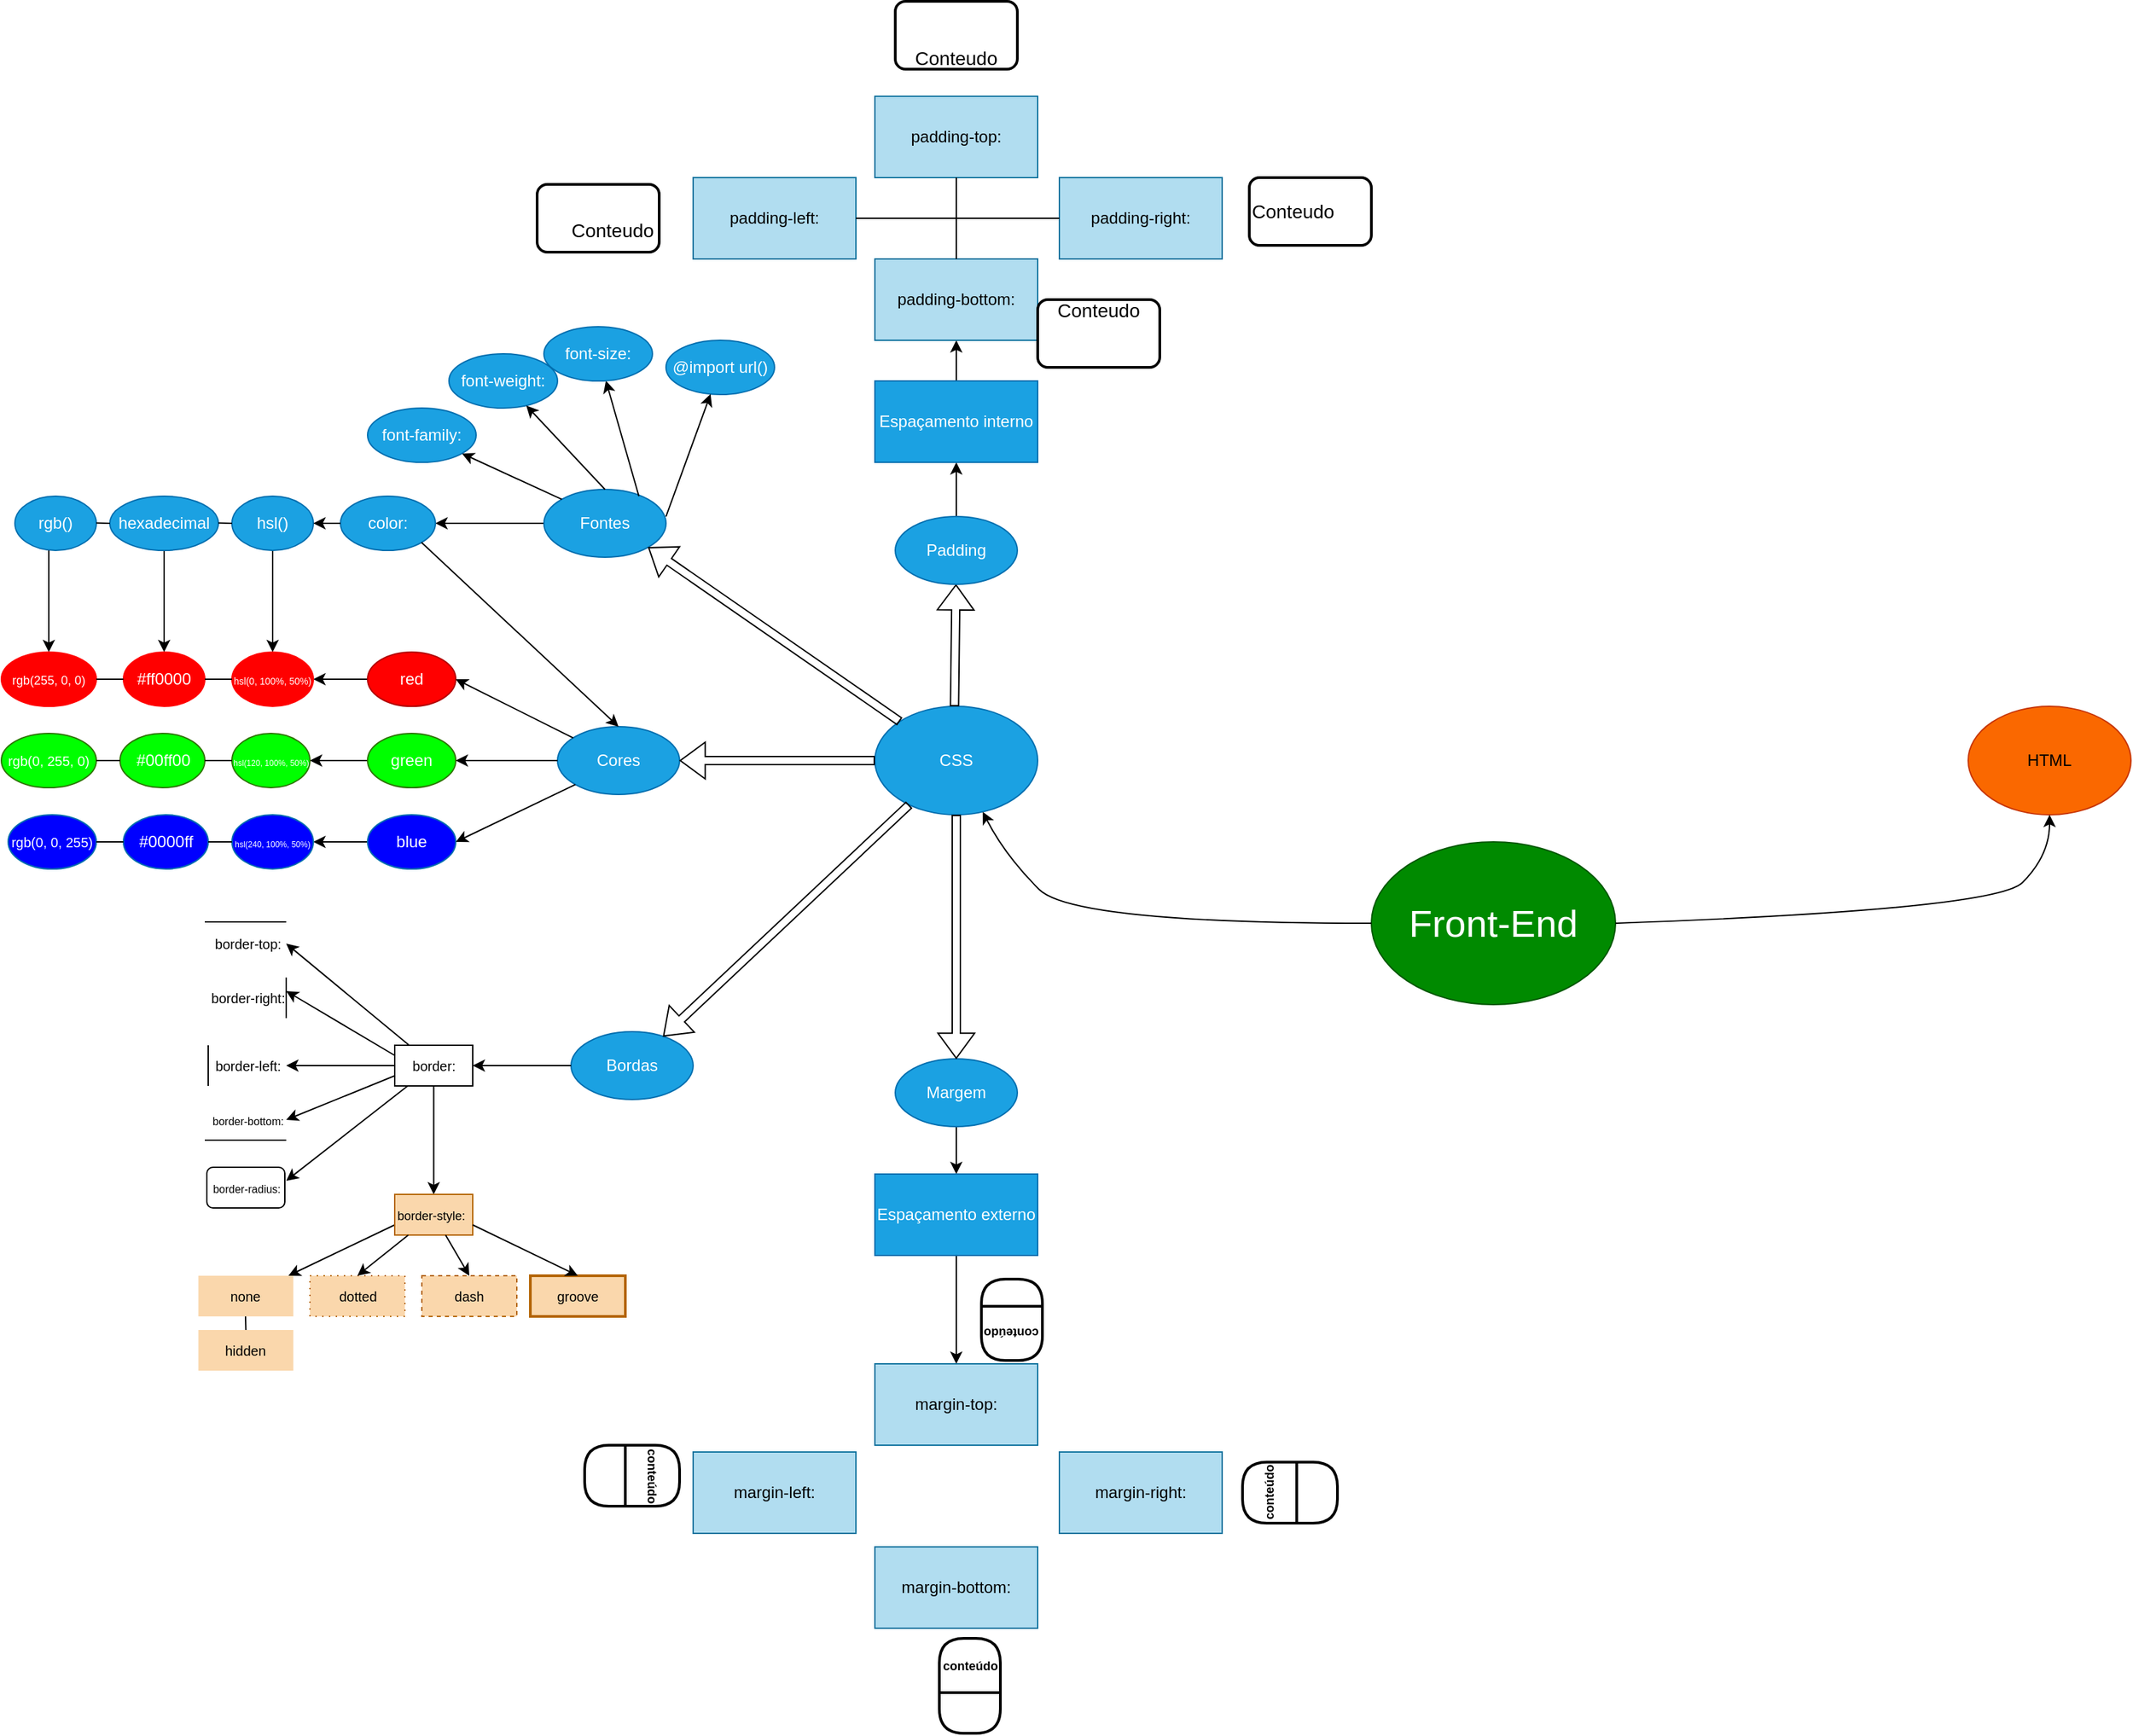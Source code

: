 <mxfile version="20.7.4" type="github">
  <diagram id="JXbd3Xh_fMig0dIp4bEp" name="Página-1">
    <mxGraphModel dx="1687" dy="2096" grid="1" gridSize="10" guides="1" tooltips="1" connect="1" arrows="1" fold="1" page="1" pageScale="1" pageWidth="1920" pageHeight="1200" math="0" shadow="0">
      <root>
        <mxCell id="0" />
        <mxCell id="1" parent="0" />
        <mxCell id="tiq8Vk0MEegw2YPeXYxS-1" value="CSS" style="ellipse;whiteSpace=wrap;html=1;fillColor=#1ba1e2;fontColor=#ffffff;strokeColor=#006EAF;" vertex="1" parent="1">
          <mxGeometry x="674" y="-350" width="120" height="80" as="geometry" />
        </mxCell>
        <mxCell id="tiq8Vk0MEegw2YPeXYxS-2" value="&lt;font style=&quot;font-size: 28px;&quot;&gt;Front-End&lt;/font&gt;" style="ellipse;whiteSpace=wrap;html=1;fillColor=#008a00;fontColor=#ffffff;strokeColor=#005700;" vertex="1" parent="1">
          <mxGeometry x="1040" y="-250" width="180" height="120" as="geometry" />
        </mxCell>
        <mxCell id="tiq8Vk0MEegw2YPeXYxS-3" value="&lt;div style=&quot;font-size: 12px;&quot;&gt;&lt;font style=&quot;font-size: 12px;&quot;&gt;HTML&lt;/font&gt;&lt;/div&gt;" style="ellipse;whiteSpace=wrap;html=1;fontSize=28;fillColor=#fa6800;fontColor=#000000;strokeColor=#C73500;" vertex="1" parent="1">
          <mxGeometry x="1480" y="-350" width="120" height="80" as="geometry" />
        </mxCell>
        <mxCell id="tiq8Vk0MEegw2YPeXYxS-5" value="" style="curved=1;endArrow=classic;html=1;rounded=0;fontSize=12;exitX=0;exitY=0.5;exitDx=0;exitDy=0;" edge="1" parent="1" source="tiq8Vk0MEegw2YPeXYxS-2" target="tiq8Vk0MEegw2YPeXYxS-1">
          <mxGeometry width="50" height="50" relative="1" as="geometry">
            <mxPoint x="770" y="-190" as="sourcePoint" />
            <mxPoint x="820" y="-240" as="targetPoint" />
            <Array as="points">
              <mxPoint x="820" y="-190" />
              <mxPoint x="770" y="-240" />
            </Array>
          </mxGeometry>
        </mxCell>
        <mxCell id="tiq8Vk0MEegw2YPeXYxS-7" value="" style="curved=1;endArrow=classic;html=1;rounded=0;fontSize=12;entryX=0.5;entryY=1;entryDx=0;entryDy=0;exitX=1;exitY=0.5;exitDx=0;exitDy=0;" edge="1" parent="1" source="tiq8Vk0MEegw2YPeXYxS-2" target="tiq8Vk0MEegw2YPeXYxS-3">
          <mxGeometry width="50" height="50" relative="1" as="geometry">
            <mxPoint x="1460" y="-210" as="sourcePoint" />
            <mxPoint x="1550" y="-250" as="targetPoint" />
            <Array as="points">
              <mxPoint x="1500" y="-200" />
              <mxPoint x="1540" y="-240" />
            </Array>
          </mxGeometry>
        </mxCell>
        <mxCell id="tiq8Vk0MEegw2YPeXYxS-10" value="Cores" style="ellipse;whiteSpace=wrap;html=1;fillColor=#1ba1e2;fontColor=#ffffff;strokeColor=#006EAF;" vertex="1" parent="1">
          <mxGeometry x="440" y="-335" width="90" height="50" as="geometry" />
        </mxCell>
        <mxCell id="tiq8Vk0MEegw2YPeXYxS-21" style="edgeStyle=orthogonalEdgeStyle;rounded=0;orthogonalLoop=1;jettySize=auto;html=1;fontSize=12;" edge="1" parent="1" source="tiq8Vk0MEegw2YPeXYxS-12" target="tiq8Vk0MEegw2YPeXYxS-20">
          <mxGeometry relative="1" as="geometry" />
        </mxCell>
        <mxCell id="tiq8Vk0MEegw2YPeXYxS-12" value="Fontes" style="ellipse;whiteSpace=wrap;html=1;fillColor=#1ba1e2;fontColor=#ffffff;strokeColor=#006EAF;" vertex="1" parent="1">
          <mxGeometry x="430" y="-510" width="90" height="50" as="geometry" />
        </mxCell>
        <mxCell id="tiq8Vk0MEegw2YPeXYxS-14" value="Bordas" style="ellipse;whiteSpace=wrap;html=1;fillColor=#1ba1e2;fontColor=#ffffff;strokeColor=#006EAF;" vertex="1" parent="1">
          <mxGeometry x="450" y="-110" width="90" height="50" as="geometry" />
        </mxCell>
        <mxCell id="tiq8Vk0MEegw2YPeXYxS-16" value="font-weight:" style="ellipse;whiteSpace=wrap;html=1;fillColor=#1ba1e2;fontColor=#ffffff;strokeColor=#006EAF;" vertex="1" parent="1">
          <mxGeometry x="360" y="-610" width="80" height="40" as="geometry" />
        </mxCell>
        <mxCell id="tiq8Vk0MEegw2YPeXYxS-20" value="color:" style="ellipse;whiteSpace=wrap;html=1;fillColor=#1ba1e2;fontColor=#ffffff;strokeColor=#006EAF;fontSize=12;" vertex="1" parent="1">
          <mxGeometry x="280" y="-505" width="70" height="40" as="geometry" />
        </mxCell>
        <mxCell id="tiq8Vk0MEegw2YPeXYxS-29" value="" style="endArrow=classic;html=1;rounded=0;fontSize=12;exitX=0;exitY=0;exitDx=0;exitDy=0;" edge="1" parent="1" source="tiq8Vk0MEegw2YPeXYxS-12" target="tiq8Vk0MEegw2YPeXYxS-31">
          <mxGeometry width="50" height="50" relative="1" as="geometry">
            <mxPoint x="390" y="-510" as="sourcePoint" />
            <mxPoint x="360" y="-580" as="targetPoint" />
          </mxGeometry>
        </mxCell>
        <mxCell id="tiq8Vk0MEegw2YPeXYxS-31" value="font-family:" style="ellipse;whiteSpace=wrap;html=1;fillColor=#1ba1e2;fontColor=#ffffff;strokeColor=#006EAF;" vertex="1" parent="1">
          <mxGeometry x="300" y="-570" width="80" height="40" as="geometry" />
        </mxCell>
        <mxCell id="tiq8Vk0MEegw2YPeXYxS-32" value="" style="endArrow=classic;html=1;rounded=0;fontSize=12;entryX=0.5;entryY=0;entryDx=0;entryDy=0;exitX=1;exitY=1;exitDx=0;exitDy=0;" edge="1" parent="1" source="tiq8Vk0MEegw2YPeXYxS-20" target="tiq8Vk0MEegw2YPeXYxS-10">
          <mxGeometry width="50" height="50" relative="1" as="geometry">
            <mxPoint x="360" y="-370" as="sourcePoint" />
            <mxPoint x="410" y="-420" as="targetPoint" />
          </mxGeometry>
        </mxCell>
        <mxCell id="tiq8Vk0MEegw2YPeXYxS-33" value="" style="endArrow=classic;html=1;rounded=0;fontSize=12;" edge="1" parent="1" target="tiq8Vk0MEegw2YPeXYxS-34">
          <mxGeometry width="50" height="50" relative="1" as="geometry">
            <mxPoint x="500" y="-505" as="sourcePoint" />
            <mxPoint x="570" y="-590" as="targetPoint" />
          </mxGeometry>
        </mxCell>
        <mxCell id="tiq8Vk0MEegw2YPeXYxS-34" value="font-size:" style="ellipse;whiteSpace=wrap;html=1;fillColor=#1ba1e2;fontColor=#ffffff;strokeColor=#006EAF;" vertex="1" parent="1">
          <mxGeometry x="430" y="-630" width="80" height="40" as="geometry" />
        </mxCell>
        <mxCell id="tiq8Vk0MEegw2YPeXYxS-35" value="" style="shape=flexArrow;endArrow=classic;html=1;rounded=0;fontSize=12;width=6;endSize=5.79;entryX=1;entryY=1;entryDx=0;entryDy=0;" edge="1" parent="1" source="tiq8Vk0MEegw2YPeXYxS-1" target="tiq8Vk0MEegw2YPeXYxS-12">
          <mxGeometry width="50" height="50" relative="1" as="geometry">
            <mxPoint x="700" y="-350" as="sourcePoint" />
            <mxPoint x="570" y="-420" as="targetPoint" />
          </mxGeometry>
        </mxCell>
        <mxCell id="tiq8Vk0MEegw2YPeXYxS-36" value="" style="shape=flexArrow;endArrow=classic;html=1;rounded=0;fontSize=12;width=6;endSize=5.79;entryX=1;entryY=0.5;entryDx=0;entryDy=0;" edge="1" parent="1" source="tiq8Vk0MEegw2YPeXYxS-1" target="tiq8Vk0MEegw2YPeXYxS-10">
          <mxGeometry width="50" height="50" relative="1" as="geometry">
            <mxPoint x="705.54" y="-181.479" as="sourcePoint" />
            <mxPoint x="520.0" y="-310.002" as="targetPoint" />
          </mxGeometry>
        </mxCell>
        <mxCell id="tiq8Vk0MEegw2YPeXYxS-38" value="" style="shape=flexArrow;endArrow=classic;html=1;rounded=0;fontSize=12;width=6;endSize=5.79;" edge="1" parent="1" source="tiq8Vk0MEegw2YPeXYxS-1" target="tiq8Vk0MEegw2YPeXYxS-14">
          <mxGeometry width="50" height="50" relative="1" as="geometry">
            <mxPoint x="684" y="-140" as="sourcePoint" />
            <mxPoint x="540" y="-140" as="targetPoint" />
          </mxGeometry>
        </mxCell>
        <mxCell id="tiq8Vk0MEegw2YPeXYxS-39" value="@import url()" style="ellipse;whiteSpace=wrap;html=1;fillColor=#1ba1e2;fontColor=#ffffff;strokeColor=#006EAF;" vertex="1" parent="1">
          <mxGeometry x="520" y="-620" width="80" height="40" as="geometry" />
        </mxCell>
        <mxCell id="tiq8Vk0MEegw2YPeXYxS-40" value="" style="endArrow=classic;html=1;rounded=0;fontSize=12;" edge="1" parent="1" target="tiq8Vk0MEegw2YPeXYxS-39">
          <mxGeometry width="50" height="50" relative="1" as="geometry">
            <mxPoint x="520" y="-490" as="sourcePoint" />
            <mxPoint x="570" y="-540" as="targetPoint" />
          </mxGeometry>
        </mxCell>
        <mxCell id="tiq8Vk0MEegw2YPeXYxS-81" value="" style="edgeStyle=none;rounded=0;orthogonalLoop=1;jettySize=auto;html=1;fontSize=10;entryX=1;entryY=0.5;entryDx=0;entryDy=0;" edge="1" parent="1" source="tiq8Vk0MEegw2YPeXYxS-41" target="tiq8Vk0MEegw2YPeXYxS-78">
          <mxGeometry relative="1" as="geometry" />
        </mxCell>
        <mxCell id="tiq8Vk0MEegw2YPeXYxS-41" value="blue" style="ellipse;whiteSpace=wrap;html=1;fillColor=#0000ff;fontColor=#ffffff;strokeColor=#006EAF;" vertex="1" parent="1">
          <mxGeometry x="300" y="-270" width="65" height="40" as="geometry" />
        </mxCell>
        <mxCell id="tiq8Vk0MEegw2YPeXYxS-62" value="" style="edgeStyle=none;rounded=0;orthogonalLoop=1;jettySize=auto;html=1;fontSize=9;entryX=1;entryY=0.5;entryDx=0;entryDy=0;" edge="1" parent="1" source="tiq8Vk0MEegw2YPeXYxS-43" target="tiq8Vk0MEegw2YPeXYxS-56">
          <mxGeometry relative="1" as="geometry" />
        </mxCell>
        <mxCell id="tiq8Vk0MEegw2YPeXYxS-43" value="red" style="ellipse;whiteSpace=wrap;html=1;fillColor=#FF0000;fontColor=#ffffff;strokeColor=#B20000;" vertex="1" parent="1">
          <mxGeometry x="300" y="-390" width="65" height="40" as="geometry" />
        </mxCell>
        <mxCell id="tiq8Vk0MEegw2YPeXYxS-74" value="" style="edgeStyle=none;rounded=0;orthogonalLoop=1;jettySize=auto;html=1;fontSize=10;entryX=1;entryY=0.5;entryDx=0;entryDy=0;" edge="1" parent="1" source="tiq8Vk0MEegw2YPeXYxS-44" target="tiq8Vk0MEegw2YPeXYxS-71">
          <mxGeometry relative="1" as="geometry" />
        </mxCell>
        <mxCell id="tiq8Vk0MEegw2YPeXYxS-44" value="green" style="ellipse;whiteSpace=wrap;html=1;fillColor=#00ff00;fontColor=#ffffff;strokeColor=#2D7600;" vertex="1" parent="1">
          <mxGeometry x="300" y="-330" width="65" height="40" as="geometry" />
        </mxCell>
        <mxCell id="tiq8Vk0MEegw2YPeXYxS-45" value="" style="endArrow=classic;html=1;rounded=0;fontSize=12;entryX=1;entryY=0.5;entryDx=0;entryDy=0;" edge="1" parent="1" source="tiq8Vk0MEegw2YPeXYxS-10" target="tiq8Vk0MEegw2YPeXYxS-44">
          <mxGeometry width="50" height="50" relative="1" as="geometry">
            <mxPoint x="385" y="-295" as="sourcePoint" />
            <mxPoint x="435" y="-345" as="targetPoint" />
          </mxGeometry>
        </mxCell>
        <mxCell id="tiq8Vk0MEegw2YPeXYxS-46" value="" style="endArrow=classic;html=1;rounded=0;fontSize=12;entryX=1;entryY=0.5;entryDx=0;entryDy=0;" edge="1" parent="1" source="tiq8Vk0MEegw2YPeXYxS-10" target="tiq8Vk0MEegw2YPeXYxS-43">
          <mxGeometry width="50" height="50" relative="1" as="geometry">
            <mxPoint x="350" y="-260" as="sourcePoint" />
            <mxPoint x="400" y="-310" as="targetPoint" />
          </mxGeometry>
        </mxCell>
        <mxCell id="tiq8Vk0MEegw2YPeXYxS-47" value="" style="endArrow=classic;html=1;rounded=0;fontSize=12;entryX=1;entryY=0.5;entryDx=0;entryDy=0;exitX=0;exitY=1;exitDx=0;exitDy=0;" edge="1" parent="1" source="tiq8Vk0MEegw2YPeXYxS-10" target="tiq8Vk0MEegw2YPeXYxS-41">
          <mxGeometry width="50" height="50" relative="1" as="geometry">
            <mxPoint x="350" y="-230" as="sourcePoint" />
            <mxPoint x="400" y="-280" as="targetPoint" />
          </mxGeometry>
        </mxCell>
        <mxCell id="tiq8Vk0MEegw2YPeXYxS-61" value="" style="edgeStyle=none;rounded=0;orthogonalLoop=1;jettySize=auto;html=1;fontSize=7;exitX=0.417;exitY=0.625;exitDx=0;exitDy=0;exitPerimeter=0;" edge="1" parent="1" source="tiq8Vk0MEegw2YPeXYxS-49" target="tiq8Vk0MEegw2YPeXYxS-60">
          <mxGeometry relative="1" as="geometry">
            <mxPoint x="65" y="-440" as="sourcePoint" />
          </mxGeometry>
        </mxCell>
        <mxCell id="tiq8Vk0MEegw2YPeXYxS-49" value="rgb()" style="ellipse;whiteSpace=wrap;html=1;fillColor=#1ba1e2;fontColor=#ffffff;strokeColor=#006EAF;fontSize=12;" vertex="1" parent="1">
          <mxGeometry x="40" y="-505" width="60" height="40" as="geometry" />
        </mxCell>
        <mxCell id="tiq8Vk0MEegw2YPeXYxS-59" value="" style="edgeStyle=none;rounded=0;orthogonalLoop=1;jettySize=auto;html=1;fontSize=7;" edge="1" parent="1" source="tiq8Vk0MEegw2YPeXYxS-50" target="tiq8Vk0MEegw2YPeXYxS-58">
          <mxGeometry relative="1" as="geometry" />
        </mxCell>
        <mxCell id="tiq8Vk0MEegw2YPeXYxS-50" value="hexadecimal" style="ellipse;whiteSpace=wrap;html=1;fillColor=#1ba1e2;fontColor=#ffffff;strokeColor=#006EAF;fontSize=12;" vertex="1" parent="1">
          <mxGeometry x="110" y="-505" width="80" height="40" as="geometry" />
        </mxCell>
        <mxCell id="tiq8Vk0MEegw2YPeXYxS-57" value="" style="edgeStyle=none;rounded=0;orthogonalLoop=1;jettySize=auto;html=1;fontSize=12;" edge="1" parent="1" source="tiq8Vk0MEegw2YPeXYxS-51" target="tiq8Vk0MEegw2YPeXYxS-56">
          <mxGeometry relative="1" as="geometry" />
        </mxCell>
        <mxCell id="tiq8Vk0MEegw2YPeXYxS-51" value="hsl()" style="ellipse;whiteSpace=wrap;html=1;fillColor=#1ba1e2;fontColor=#ffffff;strokeColor=#006EAF;fontSize=12;" vertex="1" parent="1">
          <mxGeometry x="200" y="-505" width="60" height="40" as="geometry" />
        </mxCell>
        <mxCell id="tiq8Vk0MEegw2YPeXYxS-52" value="" style="endArrow=none;html=1;rounded=0;fontSize=12;" edge="1" parent="1">
          <mxGeometry width="50" height="50" relative="1" as="geometry">
            <mxPoint x="100" y="-485.24" as="sourcePoint" />
            <mxPoint x="110" y="-485" as="targetPoint" />
          </mxGeometry>
        </mxCell>
        <mxCell id="tiq8Vk0MEegw2YPeXYxS-53" value="" style="endArrow=none;html=1;rounded=0;fontSize=12;" edge="1" parent="1" target="tiq8Vk0MEegw2YPeXYxS-51">
          <mxGeometry width="50" height="50" relative="1" as="geometry">
            <mxPoint x="190" y="-485.24" as="sourcePoint" />
            <mxPoint x="200" y="-460" as="targetPoint" />
          </mxGeometry>
        </mxCell>
        <mxCell id="tiq8Vk0MEegw2YPeXYxS-54" value="" style="endArrow=classic;html=1;rounded=0;fontSize=12;entryX=1;entryY=0.5;entryDx=0;entryDy=0;" edge="1" parent="1" target="tiq8Vk0MEegw2YPeXYxS-51">
          <mxGeometry width="50" height="50" relative="1" as="geometry">
            <mxPoint x="280" y="-485" as="sourcePoint" />
            <mxPoint x="260" y="-485.24" as="targetPoint" />
          </mxGeometry>
        </mxCell>
        <mxCell id="tiq8Vk0MEegw2YPeXYxS-56" value="&lt;div align=&quot;left&quot;&gt;&lt;font style=&quot;font-size: 7px;&quot;&gt;hsl(0, 100%, 50%)&lt;/font&gt;&lt;br&gt;&lt;/div&gt;" style="ellipse;whiteSpace=wrap;html=1;fillColor=#ff0000;fontColor=#ffffff;strokeColor=#FF0000;fontSize=12;" vertex="1" parent="1">
          <mxGeometry x="200" y="-390" width="60" height="40" as="geometry" />
        </mxCell>
        <mxCell id="tiq8Vk0MEegw2YPeXYxS-58" value="&lt;div&gt;#ff0000&lt;/div&gt;" style="ellipse;whiteSpace=wrap;html=1;fillColor=#FF0000;fontColor=#ffffff;strokeColor=#FF0000;fontSize=12;" vertex="1" parent="1">
          <mxGeometry x="120" y="-390" width="60" height="40" as="geometry" />
        </mxCell>
        <mxCell id="tiq8Vk0MEegw2YPeXYxS-60" value="&lt;font style=&quot;font-size: 9px;&quot;&gt;rgb(255, 0, 0)&lt;/font&gt;" style="ellipse;whiteSpace=wrap;html=1;fillColor=#FF0000;fontColor=#ffffff;strokeColor=#FF0000;fontSize=12;" vertex="1" parent="1">
          <mxGeometry x="30" y="-390" width="70" height="40" as="geometry" />
        </mxCell>
        <mxCell id="tiq8Vk0MEegw2YPeXYxS-67" value="" style="endArrow=none;html=1;rounded=0;fontSize=9;entryX=0;entryY=0.5;entryDx=0;entryDy=0;exitX=1;exitY=0.5;exitDx=0;exitDy=0;" edge="1" parent="1" source="tiq8Vk0MEegw2YPeXYxS-58" target="tiq8Vk0MEegw2YPeXYxS-56">
          <mxGeometry width="50" height="50" relative="1" as="geometry">
            <mxPoint x="160" y="-290" as="sourcePoint" />
            <mxPoint x="210" y="-340" as="targetPoint" />
          </mxGeometry>
        </mxCell>
        <mxCell id="tiq8Vk0MEegw2YPeXYxS-68" value="" style="endArrow=none;html=1;rounded=0;fontSize=9;exitX=1;exitY=0.5;exitDx=0;exitDy=0;entryX=0;entryY=0.5;entryDx=0;entryDy=0;" edge="1" parent="1" source="tiq8Vk0MEegw2YPeXYxS-60" target="tiq8Vk0MEegw2YPeXYxS-58">
          <mxGeometry width="50" height="50" relative="1" as="geometry">
            <mxPoint x="80" y="-285" as="sourcePoint" />
            <mxPoint x="130" y="-335" as="targetPoint" />
          </mxGeometry>
        </mxCell>
        <mxCell id="tiq8Vk0MEegw2YPeXYxS-71" value="&lt;font style=&quot;font-size: 6px;&quot;&gt;hsl(120, 100%, 50%)&lt;/font&gt;" style="ellipse;whiteSpace=wrap;html=1;fillColor=#00ff00;fontColor=#ffffff;strokeColor=#2D7600;" vertex="1" parent="1">
          <mxGeometry x="200" y="-330" width="57.5" height="40" as="geometry" />
        </mxCell>
        <mxCell id="tiq8Vk0MEegw2YPeXYxS-72" value="#00ff00" style="ellipse;whiteSpace=wrap;html=1;fillColor=#00ff00;fontColor=#ffffff;strokeColor=#2D7600;" vertex="1" parent="1">
          <mxGeometry x="117.5" y="-330" width="62.5" height="40" as="geometry" />
        </mxCell>
        <mxCell id="tiq8Vk0MEegw2YPeXYxS-73" value="&lt;font style=&quot;font-size: 10px;&quot;&gt;rgb(0, 255, 0)&lt;/font&gt;" style="ellipse;whiteSpace=wrap;html=1;fillColor=#00ff00;fontColor=#ffffff;strokeColor=#2D7600;" vertex="1" parent="1">
          <mxGeometry x="30" y="-330" width="70" height="40" as="geometry" />
        </mxCell>
        <mxCell id="tiq8Vk0MEegw2YPeXYxS-75" value="" style="endArrow=none;html=1;rounded=0;fontSize=9;exitX=1;exitY=0.5;exitDx=0;exitDy=0;entryX=0;entryY=0.5;entryDx=0;entryDy=0;" edge="1" parent="1" source="tiq8Vk0MEegw2YPeXYxS-73" target="tiq8Vk0MEegw2YPeXYxS-72">
          <mxGeometry width="50" height="50" relative="1" as="geometry">
            <mxPoint x="100.0" y="-310.24" as="sourcePoint" />
            <mxPoint x="120" y="-310" as="targetPoint" />
          </mxGeometry>
        </mxCell>
        <mxCell id="tiq8Vk0MEegw2YPeXYxS-76" value="" style="endArrow=none;html=1;rounded=0;fontSize=9;exitX=1;exitY=0.5;exitDx=0;exitDy=0;" edge="1" parent="1" source="tiq8Vk0MEegw2YPeXYxS-72" target="tiq8Vk0MEegw2YPeXYxS-71">
          <mxGeometry width="50" height="50" relative="1" as="geometry">
            <mxPoint x="177.5" y="-275" as="sourcePoint" />
            <mxPoint x="190" y="-275" as="targetPoint" />
          </mxGeometry>
        </mxCell>
        <mxCell id="tiq8Vk0MEegw2YPeXYxS-77" style="edgeStyle=none;rounded=0;orthogonalLoop=1;jettySize=auto;html=1;exitX=0;exitY=0.5;exitDx=0;exitDy=0;fontSize=10;" edge="1" parent="1" source="tiq8Vk0MEegw2YPeXYxS-71" target="tiq8Vk0MEegw2YPeXYxS-71">
          <mxGeometry relative="1" as="geometry" />
        </mxCell>
        <mxCell id="tiq8Vk0MEegw2YPeXYxS-78" value="&lt;font style=&quot;font-size: 6px;&quot;&gt;hsl(240, 100%, 50%)&lt;/font&gt;" style="ellipse;whiteSpace=wrap;html=1;fillColor=#0000ff;fontColor=#ffffff;strokeColor=#006EAF;" vertex="1" parent="1">
          <mxGeometry x="200" y="-270" width="60" height="40" as="geometry" />
        </mxCell>
        <mxCell id="tiq8Vk0MEegw2YPeXYxS-79" value="#0000ff" style="ellipse;whiteSpace=wrap;html=1;fillColor=#0000ff;fontColor=#ffffff;strokeColor=#006EAF;" vertex="1" parent="1">
          <mxGeometry x="120" y="-270" width="62.5" height="40" as="geometry" />
        </mxCell>
        <mxCell id="tiq8Vk0MEegw2YPeXYxS-80" value="&lt;font style=&quot;font-size: 10px;&quot;&gt;rgb(0, 0, 255)&lt;/font&gt;" style="ellipse;whiteSpace=wrap;html=1;fillColor=#0000ff;fontColor=#ffffff;strokeColor=#006EAF;" vertex="1" parent="1">
          <mxGeometry x="35" y="-270" width="65" height="40" as="geometry" />
        </mxCell>
        <mxCell id="tiq8Vk0MEegw2YPeXYxS-82" value="" style="endArrow=none;html=1;rounded=0;fontSize=9;exitX=1;exitY=0.5;exitDx=0;exitDy=0;entryX=0;entryY=0.5;entryDx=0;entryDy=0;" edge="1" parent="1" source="tiq8Vk0MEegw2YPeXYxS-79" target="tiq8Vk0MEegw2YPeXYxS-78">
          <mxGeometry width="50" height="50" relative="1" as="geometry">
            <mxPoint x="182.5" y="-250.2" as="sourcePoint" />
            <mxPoint x="190" y="-250" as="targetPoint" />
          </mxGeometry>
        </mxCell>
        <mxCell id="tiq8Vk0MEegw2YPeXYxS-83" value="" style="endArrow=none;html=1;rounded=0;fontSize=9;exitX=1;exitY=0.5;exitDx=0;exitDy=0;entryX=0;entryY=0.5;entryDx=0;entryDy=0;" edge="1" parent="1" source="tiq8Vk0MEegw2YPeXYxS-80" target="tiq8Vk0MEegw2YPeXYxS-79">
          <mxGeometry width="50" height="50" relative="1" as="geometry">
            <mxPoint x="110" y="-300" as="sourcePoint" />
            <mxPoint x="110" y="-270" as="targetPoint" />
          </mxGeometry>
        </mxCell>
        <mxCell id="tiq8Vk0MEegw2YPeXYxS-87" value="" style="edgeStyle=none;rounded=0;orthogonalLoop=1;jettySize=auto;html=1;fontSize=10;entryX=1;entryY=0.5;entryDx=0;entryDy=0;" edge="1" parent="1" source="tiq8Vk0MEegw2YPeXYxS-84" target="tiq8Vk0MEegw2YPeXYxS-86">
          <mxGeometry relative="1" as="geometry" />
        </mxCell>
        <mxCell id="tiq8Vk0MEegw2YPeXYxS-106" value="" style="edgeStyle=none;rounded=0;orthogonalLoop=1;jettySize=auto;html=1;fontSize=8;" edge="1" parent="1" source="tiq8Vk0MEegw2YPeXYxS-84" target="tiq8Vk0MEegw2YPeXYxS-105">
          <mxGeometry relative="1" as="geometry" />
        </mxCell>
        <mxCell id="tiq8Vk0MEegw2YPeXYxS-84" value="border:" style="rounded=0;whiteSpace=wrap;html=1;fontSize=10;" vertex="1" parent="1">
          <mxGeometry x="320" y="-100" width="57.5" height="30" as="geometry" />
        </mxCell>
        <mxCell id="tiq8Vk0MEegw2YPeXYxS-85" value="" style="endArrow=classic;html=1;rounded=0;fontSize=10;entryX=1;entryY=0.5;entryDx=0;entryDy=0;exitX=0;exitY=0.5;exitDx=0;exitDy=0;" edge="1" parent="1" source="tiq8Vk0MEegw2YPeXYxS-14" target="tiq8Vk0MEegw2YPeXYxS-84">
          <mxGeometry width="50" height="50" relative="1" as="geometry">
            <mxPoint x="490" y="-160" as="sourcePoint" />
            <mxPoint x="370" y="-180" as="targetPoint" />
          </mxGeometry>
        </mxCell>
        <mxCell id="tiq8Vk0MEegw2YPeXYxS-86" value="&lt;div&gt;border-top:&lt;/div&gt;" style="rounded=0;whiteSpace=wrap;html=1;fontSize=10;fillColor=#FFFFFF;strokeColor=none;" vertex="1" parent="1">
          <mxGeometry x="182.5" y="-190" width="57.5" height="30" as="geometry" />
        </mxCell>
        <mxCell id="tiq8Vk0MEegw2YPeXYxS-90" value="&lt;div&gt;border-right:&lt;/div&gt;" style="rounded=0;whiteSpace=wrap;html=1;fontSize=10;strokeColor=none;" vertex="1" parent="1">
          <mxGeometry x="182.5" y="-150" width="57.5" height="30" as="geometry" />
        </mxCell>
        <mxCell id="tiq8Vk0MEegw2YPeXYxS-91" value="&lt;div&gt;border-left:&lt;/div&gt;" style="rounded=0;whiteSpace=wrap;html=1;fontSize=10;strokeColor=none;" vertex="1" parent="1">
          <mxGeometry x="182.5" y="-100" width="57.5" height="30" as="geometry" />
        </mxCell>
        <mxCell id="tiq8Vk0MEegw2YPeXYxS-92" value="&lt;div&gt;&lt;font style=&quot;font-size: 8px;&quot;&gt;border-bottom:&lt;/font&gt;&lt;/div&gt;" style="rounded=0;whiteSpace=wrap;html=1;fontSize=10;strokeColor=none;" vertex="1" parent="1">
          <mxGeometry x="182.5" y="-60" width="57.5" height="30" as="geometry" />
        </mxCell>
        <mxCell id="tiq8Vk0MEegw2YPeXYxS-93" value="" style="endArrow=none;html=1;rounded=0;fontSize=8;" edge="1" parent="1">
          <mxGeometry width="50" height="50" relative="1" as="geometry">
            <mxPoint x="180" y="-191" as="sourcePoint" />
            <mxPoint x="240" y="-191" as="targetPoint" />
          </mxGeometry>
        </mxCell>
        <mxCell id="tiq8Vk0MEegw2YPeXYxS-94" value="" style="endArrow=none;html=1;rounded=0;fontSize=8;" edge="1" parent="1">
          <mxGeometry x="0.333" y="10" width="50" height="50" relative="1" as="geometry">
            <mxPoint x="240" y="-120" as="sourcePoint" />
            <mxPoint x="240" y="-150" as="targetPoint" />
            <mxPoint as="offset" />
          </mxGeometry>
        </mxCell>
        <mxCell id="tiq8Vk0MEegw2YPeXYxS-95" value="" style="endArrow=none;html=1;rounded=0;fontSize=8;" edge="1" parent="1">
          <mxGeometry x="-1" width="50" height="50" relative="1" as="geometry">
            <mxPoint x="182.5" y="-70" as="sourcePoint" />
            <mxPoint x="182.5" y="-100" as="targetPoint" />
            <mxPoint as="offset" />
          </mxGeometry>
        </mxCell>
        <mxCell id="tiq8Vk0MEegw2YPeXYxS-97" value="" style="endArrow=none;html=1;rounded=0;fontSize=8;" edge="1" parent="1">
          <mxGeometry width="50" height="50" relative="1" as="geometry">
            <mxPoint x="180" y="-30" as="sourcePoint" />
            <mxPoint x="240" y="-30" as="targetPoint" />
          </mxGeometry>
        </mxCell>
        <mxCell id="tiq8Vk0MEegw2YPeXYxS-98" value="" style="endArrow=classic;html=1;rounded=0;fontSize=8;exitX=0;exitY=0.25;exitDx=0;exitDy=0;" edge="1" parent="1" source="tiq8Vk0MEegw2YPeXYxS-84">
          <mxGeometry width="50" height="50" relative="1" as="geometry">
            <mxPoint x="290" y="-110" as="sourcePoint" />
            <mxPoint x="240" y="-140" as="targetPoint" />
          </mxGeometry>
        </mxCell>
        <mxCell id="tiq8Vk0MEegw2YPeXYxS-100" value="" style="endArrow=classic;html=1;rounded=0;fontSize=8;entryX=1;entryY=0.5;entryDx=0;entryDy=0;" edge="1" parent="1" source="tiq8Vk0MEegw2YPeXYxS-84" target="tiq8Vk0MEegw2YPeXYxS-91">
          <mxGeometry width="50" height="50" relative="1" as="geometry">
            <mxPoint x="257.5" y="-30" as="sourcePoint" />
            <mxPoint x="307.5" y="-80" as="targetPoint" />
          </mxGeometry>
        </mxCell>
        <mxCell id="tiq8Vk0MEegw2YPeXYxS-101" value="" style="endArrow=classic;html=1;rounded=0;fontSize=8;exitX=0;exitY=0.75;exitDx=0;exitDy=0;entryX=1;entryY=0.5;entryDx=0;entryDy=0;" edge="1" parent="1" source="tiq8Vk0MEegw2YPeXYxS-84" target="tiq8Vk0MEegw2YPeXYxS-92">
          <mxGeometry width="50" height="50" relative="1" as="geometry">
            <mxPoint x="270" y="-10" as="sourcePoint" />
            <mxPoint x="320" y="-60" as="targetPoint" />
          </mxGeometry>
        </mxCell>
        <mxCell id="tiq8Vk0MEegw2YPeXYxS-102" value="&lt;font style=&quot;font-size: 8px;&quot;&gt;border-radius:&lt;/font&gt;" style="rounded=1;whiteSpace=wrap;html=1;fontSize=10;" vertex="1" parent="1">
          <mxGeometry x="181.5" y="-10" width="57.5" height="30" as="geometry" />
        </mxCell>
        <mxCell id="tiq8Vk0MEegw2YPeXYxS-104" value="" style="endArrow=classic;html=1;rounded=0;fontSize=8;" edge="1" parent="1" source="tiq8Vk0MEegw2YPeXYxS-84">
          <mxGeometry width="50" height="50" relative="1" as="geometry">
            <mxPoint x="270" y="40" as="sourcePoint" />
            <mxPoint x="240" as="targetPoint" />
          </mxGeometry>
        </mxCell>
        <mxCell id="tiq8Vk0MEegw2YPeXYxS-108" value="" style="edgeStyle=none;rounded=0;orthogonalLoop=1;jettySize=auto;html=1;fontSize=9;exitX=0;exitY=0.75;exitDx=0;exitDy=0;" edge="1" parent="1" source="tiq8Vk0MEegw2YPeXYxS-105" target="tiq8Vk0MEegw2YPeXYxS-107">
          <mxGeometry relative="1" as="geometry" />
        </mxCell>
        <mxCell id="tiq8Vk0MEegw2YPeXYxS-105" value="&lt;div align=&quot;left&quot;&gt;&lt;font style=&quot;font-size: 9px;&quot;&gt;border-style:&lt;/font&gt;&lt;/div&gt;" style="rounded=0;whiteSpace=wrap;html=1;fontSize=10;align=left;fillColor=#fad7ac;strokeColor=#b46504;" vertex="1" parent="1">
          <mxGeometry x="320" y="10" width="57.5" height="30" as="geometry" />
        </mxCell>
        <mxCell id="tiq8Vk0MEegw2YPeXYxS-107" value="&lt;div align=&quot;center&quot;&gt;none&lt;/div&gt;" style="whiteSpace=wrap;html=1;fontSize=10;align=center;rounded=0;fillColor=#fad7ac;strokeColor=none;" vertex="1" parent="1">
          <mxGeometry x="175.25" y="70" width="70" height="30" as="geometry" />
        </mxCell>
        <mxCell id="tiq8Vk0MEegw2YPeXYxS-109" value="dotted" style="whiteSpace=wrap;html=1;fontSize=10;align=center;rounded=0;dashed=1;dashPattern=1 4;fillColor=#fad7ac;strokeColor=#b46504;" vertex="1" parent="1">
          <mxGeometry x="257.5" y="70" width="70" height="30" as="geometry" />
        </mxCell>
        <mxCell id="tiq8Vk0MEegw2YPeXYxS-110" value="&lt;div&gt;dash&lt;/div&gt;" style="whiteSpace=wrap;html=1;fontSize=10;align=center;rounded=0;dashed=1;fillColor=#fad7ac;strokeColor=#b46504;" vertex="1" parent="1">
          <mxGeometry x="340" y="70" width="70" height="30" as="geometry" />
        </mxCell>
        <mxCell id="tiq8Vk0MEegw2YPeXYxS-111" value="groove" style="whiteSpace=wrap;html=1;fontSize=10;align=center;rounded=0;strokeWidth=2;fillColor=#fad7ac;strokeColor=#b46504;" vertex="1" parent="1">
          <mxGeometry x="420" y="70" width="70" height="30" as="geometry" />
        </mxCell>
        <mxCell id="tiq8Vk0MEegw2YPeXYxS-112" value="" style="endArrow=classic;html=1;rounded=0;fontSize=9;entryX=0.5;entryY=0;entryDx=0;entryDy=0;" edge="1" parent="1" source="tiq8Vk0MEegw2YPeXYxS-105" target="tiq8Vk0MEegw2YPeXYxS-109">
          <mxGeometry width="50" height="50" relative="1" as="geometry">
            <mxPoint x="490" y="30" as="sourcePoint" />
            <mxPoint x="540" y="-20" as="targetPoint" />
          </mxGeometry>
        </mxCell>
        <mxCell id="tiq8Vk0MEegw2YPeXYxS-113" value="" style="endArrow=classic;html=1;rounded=0;fontSize=9;entryX=0.5;entryY=0;entryDx=0;entryDy=0;" edge="1" parent="1" target="tiq8Vk0MEegw2YPeXYxS-110">
          <mxGeometry width="50" height="50" relative="1" as="geometry">
            <mxPoint x="357.5" y="40" as="sourcePoint" />
            <mxPoint x="320" y="70" as="targetPoint" />
          </mxGeometry>
        </mxCell>
        <mxCell id="tiq8Vk0MEegw2YPeXYxS-114" value="" style="endArrow=classic;html=1;rounded=0;fontSize=9;entryX=0.5;entryY=0;entryDx=0;entryDy=0;exitX=1;exitY=0.75;exitDx=0;exitDy=0;" edge="1" parent="1" source="tiq8Vk0MEegw2YPeXYxS-105" target="tiq8Vk0MEegw2YPeXYxS-111">
          <mxGeometry width="50" height="50" relative="1" as="geometry">
            <mxPoint x="380" y="40" as="sourcePoint" />
            <mxPoint x="341.25" y="50" as="targetPoint" />
          </mxGeometry>
        </mxCell>
        <mxCell id="tiq8Vk0MEegw2YPeXYxS-116" value="hidden" style="whiteSpace=wrap;html=1;fontSize=10;align=center;rounded=0;fillColor=#fad7ac;strokeColor=none;" vertex="1" parent="1">
          <mxGeometry x="175.25" y="110" width="70" height="30" as="geometry" />
        </mxCell>
        <mxCell id="tiq8Vk0MEegw2YPeXYxS-117" value="" style="endArrow=none;html=1;rounded=0;fontSize=9;exitX=0.5;exitY=0;exitDx=0;exitDy=0;" edge="1" parent="1" source="tiq8Vk0MEegw2YPeXYxS-116">
          <mxGeometry width="50" height="50" relative="1" as="geometry">
            <mxPoint x="160" y="150" as="sourcePoint" />
            <mxPoint x="210" y="100" as="targetPoint" />
          </mxGeometry>
        </mxCell>
        <mxCell id="tiq8Vk0MEegw2YPeXYxS-125" value="" style="edgeStyle=none;rounded=0;orthogonalLoop=1;jettySize=auto;html=1;fontSize=9;" edge="1" parent="1" source="tiq8Vk0MEegw2YPeXYxS-118" target="tiq8Vk0MEegw2YPeXYxS-124">
          <mxGeometry relative="1" as="geometry" />
        </mxCell>
        <mxCell id="tiq8Vk0MEegw2YPeXYxS-118" value="Margem" style="ellipse;whiteSpace=wrap;html=1;fillColor=#1ba1e2;fontColor=#ffffff;strokeColor=#006EAF;" vertex="1" parent="1">
          <mxGeometry x="689" y="-90" width="90" height="50" as="geometry" />
        </mxCell>
        <mxCell id="tiq8Vk0MEegw2YPeXYxS-120" value="" style="shape=flexArrow;endArrow=classic;html=1;rounded=0;fontSize=12;width=6;endSize=5.79;entryX=0.5;entryY=0;entryDx=0;entryDy=0;" edge="1" parent="1" source="tiq8Vk0MEegw2YPeXYxS-1" target="tiq8Vk0MEegw2YPeXYxS-118">
          <mxGeometry width="50" height="50" relative="1" as="geometry">
            <mxPoint x="730.707" y="-270.844" as="sourcePoint" />
            <mxPoint x="549.3" y="-99.997" as="targetPoint" />
          </mxGeometry>
        </mxCell>
        <mxCell id="tiq8Vk0MEegw2YPeXYxS-121" value="" style="shape=flexArrow;endArrow=classic;html=1;rounded=0;fontSize=12;width=6;endSize=5.79;" edge="1" parent="1" target="tiq8Vk0MEegw2YPeXYxS-123">
          <mxGeometry width="50" height="50" relative="1" as="geometry">
            <mxPoint x="732.692" y="-349.999" as="sourcePoint" />
            <mxPoint x="730" y="-440" as="targetPoint" />
          </mxGeometry>
        </mxCell>
        <mxCell id="tiq8Vk0MEegw2YPeXYxS-122" value="" style="endArrow=classic;html=1;rounded=0;fontSize=12;exitX=0.5;exitY=0;exitDx=0;exitDy=0;" edge="1" parent="1" source="tiq8Vk0MEegw2YPeXYxS-12" target="tiq8Vk0MEegw2YPeXYxS-16">
          <mxGeometry width="50" height="50" relative="1" as="geometry">
            <mxPoint x="463.49" y="-505" as="sourcePoint" />
            <mxPoint x="479.998" y="-600.076" as="targetPoint" />
          </mxGeometry>
        </mxCell>
        <mxCell id="tiq8Vk0MEegw2YPeXYxS-127" value="" style="edgeStyle=none;rounded=0;orthogonalLoop=1;jettySize=auto;html=1;fontSize=9;" edge="1" parent="1" source="tiq8Vk0MEegw2YPeXYxS-123" target="tiq8Vk0MEegw2YPeXYxS-126">
          <mxGeometry relative="1" as="geometry" />
        </mxCell>
        <mxCell id="tiq8Vk0MEegw2YPeXYxS-123" value="Padding" style="ellipse;whiteSpace=wrap;html=1;fillColor=#1ba1e2;fontColor=#ffffff;strokeColor=#006EAF;" vertex="1" parent="1">
          <mxGeometry x="689" y="-490" width="90" height="50" as="geometry" />
        </mxCell>
        <mxCell id="tiq8Vk0MEegw2YPeXYxS-138" value="" style="edgeStyle=none;rounded=0;orthogonalLoop=1;jettySize=auto;html=1;fontSize=9;" edge="1" parent="1" source="tiq8Vk0MEegw2YPeXYxS-124" target="tiq8Vk0MEegw2YPeXYxS-137">
          <mxGeometry relative="1" as="geometry" />
        </mxCell>
        <mxCell id="tiq8Vk0MEegw2YPeXYxS-124" value="Espaçamento externo" style="whiteSpace=wrap;html=1;fillColor=#1ba1e2;strokeColor=#006EAF;fontColor=#ffffff;" vertex="1" parent="1">
          <mxGeometry x="674" y="-5" width="120" height="60" as="geometry" />
        </mxCell>
        <mxCell id="tiq8Vk0MEegw2YPeXYxS-131" value="" style="edgeStyle=none;rounded=0;orthogonalLoop=1;jettySize=auto;html=1;fontSize=9;entryX=0.5;entryY=1;entryDx=0;entryDy=0;" edge="1" parent="1" source="tiq8Vk0MEegw2YPeXYxS-126" target="tiq8Vk0MEegw2YPeXYxS-132">
          <mxGeometry relative="1" as="geometry" />
        </mxCell>
        <mxCell id="tiq8Vk0MEegw2YPeXYxS-126" value="Espaçamento interno" style="whiteSpace=wrap;html=1;fillColor=#1ba1e2;strokeColor=#006EAF;fontColor=#ffffff;" vertex="1" parent="1">
          <mxGeometry x="674" y="-590" width="120" height="60" as="geometry" />
        </mxCell>
        <mxCell id="tiq8Vk0MEegw2YPeXYxS-130" value="padding-top:" style="whiteSpace=wrap;html=1;fillColor=#b1ddf0;strokeColor=#10739e;" vertex="1" parent="1">
          <mxGeometry x="674" y="-800" width="120" height="60" as="geometry" />
        </mxCell>
        <mxCell id="tiq8Vk0MEegw2YPeXYxS-132" value="padding-bottom:" style="whiteSpace=wrap;html=1;fillColor=#b1ddf0;strokeColor=#10739e;" vertex="1" parent="1">
          <mxGeometry x="674" y="-680" width="120" height="60" as="geometry" />
        </mxCell>
        <mxCell id="tiq8Vk0MEegw2YPeXYxS-133" value="padding-left:" style="whiteSpace=wrap;html=1;fillColor=#b1ddf0;strokeColor=#10739e;" vertex="1" parent="1">
          <mxGeometry x="540" y="-740" width="120" height="60" as="geometry" />
        </mxCell>
        <mxCell id="tiq8Vk0MEegw2YPeXYxS-134" value="padding-right:" style="whiteSpace=wrap;html=1;fillColor=#b1ddf0;strokeColor=#10739e;" vertex="1" parent="1">
          <mxGeometry x="810" y="-740" width="120" height="60" as="geometry" />
        </mxCell>
        <mxCell id="tiq8Vk0MEegw2YPeXYxS-135" value="" style="endArrow=none;html=1;rounded=0;fontSize=9;startArrow=none;" edge="1" parent="1" target="tiq8Vk0MEegw2YPeXYxS-130">
          <mxGeometry width="50" height="50" relative="1" as="geometry">
            <mxPoint x="734" y="-680" as="sourcePoint" />
            <mxPoint x="730" y="-740" as="targetPoint" />
          </mxGeometry>
        </mxCell>
        <mxCell id="tiq8Vk0MEegw2YPeXYxS-136" value="" style="endArrow=none;html=1;rounded=0;fontSize=9;exitX=1;exitY=0.5;exitDx=0;exitDy=0;entryX=0;entryY=0.5;entryDx=0;entryDy=0;" edge="1" parent="1" source="tiq8Vk0MEegw2YPeXYxS-133" target="tiq8Vk0MEegw2YPeXYxS-134">
          <mxGeometry x="0.667" y="44" width="50" height="50" relative="1" as="geometry">
            <mxPoint x="744" y="-670" as="sourcePoint" />
            <mxPoint x="744" y="-730" as="targetPoint" />
            <mxPoint y="1" as="offset" />
          </mxGeometry>
        </mxCell>
        <mxCell id="tiq8Vk0MEegw2YPeXYxS-137" value="margin-top:" style="whiteSpace=wrap;html=1;fillColor=#b1ddf0;strokeColor=#10739e;" vertex="1" parent="1">
          <mxGeometry x="674" y="135" width="120" height="60" as="geometry" />
        </mxCell>
        <mxCell id="tiq8Vk0MEegw2YPeXYxS-140" value="margin-bottom:" style="whiteSpace=wrap;html=1;fillColor=#b1ddf0;strokeColor=#10739e;" vertex="1" parent="1">
          <mxGeometry x="674" y="270" width="120" height="60" as="geometry" />
        </mxCell>
        <mxCell id="tiq8Vk0MEegw2YPeXYxS-141" value="margin-right:" style="whiteSpace=wrap;html=1;fillColor=#b1ddf0;strokeColor=#10739e;" vertex="1" parent="1">
          <mxGeometry x="810" y="200" width="120" height="60" as="geometry" />
        </mxCell>
        <mxCell id="tiq8Vk0MEegw2YPeXYxS-142" value="margin-left:" style="whiteSpace=wrap;html=1;fillColor=#b1ddf0;strokeColor=#10739e;" vertex="1" parent="1">
          <mxGeometry x="540" y="200" width="120" height="60" as="geometry" />
        </mxCell>
        <mxCell id="tiq8Vk0MEegw2YPeXYxS-146" value="conteúdo" style="swimlane;horizontal=0;whiteSpace=wrap;html=1;rounded=1;strokeColor=default;strokeWidth=2;fontSize=9;fillColor=#FFFFFF;startSize=40;rotation=-180;" vertex="1" parent="1">
          <mxGeometry x="460" y="195" width="70" height="45" as="geometry" />
        </mxCell>
        <mxCell id="tiq8Vk0MEegw2YPeXYxS-147" value="conteúdo" style="swimlane;horizontal=0;whiteSpace=wrap;html=1;rounded=1;strokeColor=default;strokeWidth=2;fontSize=9;fillColor=#FFFFFF;startSize=40;rotation=90;" vertex="1" parent="1">
          <mxGeometry x="709" y="350" width="70" height="45" as="geometry" />
        </mxCell>
        <mxCell id="tiq8Vk0MEegw2YPeXYxS-148" value="conteúdo" style="swimlane;horizontal=0;whiteSpace=wrap;html=1;rounded=1;strokeColor=default;strokeWidth=2;fontSize=9;fillColor=#FFFFFF;startSize=40;rotation=0;" vertex="1" parent="1">
          <mxGeometry x="945" y="207.5" width="70" height="45" as="geometry" />
        </mxCell>
        <mxCell id="tiq8Vk0MEegw2YPeXYxS-149" value="conteúdo" style="swimlane;horizontal=0;whiteSpace=wrap;html=1;rounded=1;strokeColor=default;strokeWidth=2;fontSize=9;fillColor=#FFFFFF;startSize=40;rotation=-90;" vertex="1" parent="1">
          <mxGeometry x="745" y="80" width="60" height="45" as="geometry" />
        </mxCell>
        <mxCell id="tiq8Vk0MEegw2YPeXYxS-150" value="&lt;div style=&quot;font-size: 14px;&quot;&gt;&lt;br style=&quot;font-size: 14px;&quot;&gt;&lt;/div&gt;&lt;div style=&quot;font-size: 14px;&quot;&gt;&amp;nbsp;&amp;nbsp;&amp;nbsp;&amp;nbsp;&amp;nbsp; Conteudo&lt;br style=&quot;font-size: 14px;&quot;&gt;&lt;/div&gt;" style="rounded=1;whiteSpace=wrap;html=1;strokeColor=default;strokeWidth=2;fontSize=14;fillColor=#FFFFFF;align=left;" vertex="1" parent="1">
          <mxGeometry x="425" y="-735" width="90" height="50" as="geometry" />
        </mxCell>
        <mxCell id="tiq8Vk0MEegw2YPeXYxS-151" value="Conteudo&amp;nbsp;&amp;nbsp;&amp;nbsp;&amp;nbsp;&amp;nbsp;&amp;nbsp; " style="rounded=1;whiteSpace=wrap;html=1;strokeColor=default;strokeWidth=2;fontSize=14;fillColor=#FFFFFF;align=left;" vertex="1" parent="1">
          <mxGeometry x="950" y="-740" width="90" height="50" as="geometry" />
        </mxCell>
        <mxCell id="tiq8Vk0MEegw2YPeXYxS-153" value="&lt;div align=&quot;center&quot;&gt;&lt;br&gt;&lt;/div&gt;&lt;div align=&quot;center&quot;&gt;&lt;br&gt;&lt;/div&gt;&lt;div align=&quot;center&quot;&gt;Conteudo&lt;/div&gt;" style="rounded=1;whiteSpace=wrap;html=1;strokeColor=default;strokeWidth=2;fontSize=14;fillColor=#FFFFFF;align=center;" vertex="1" parent="1">
          <mxGeometry x="689" y="-870" width="90" height="50" as="geometry" />
        </mxCell>
        <mxCell id="tiq8Vk0MEegw2YPeXYxS-152" value="&lt;div align=&quot;center&quot;&gt;Conteudo&lt;/div&gt;&lt;div align=&quot;center&quot;&gt;&lt;br&gt;&lt;/div&gt;&lt;div align=&quot;center&quot;&gt;&lt;br&gt;&lt;/div&gt;" style="rounded=1;whiteSpace=wrap;html=1;strokeColor=default;strokeWidth=2;fontSize=14;fillColor=#FFFFFF;align=center;" vertex="1" parent="1">
          <mxGeometry x="794" y="-650" width="90" height="50" as="geometry" />
        </mxCell>
        <mxCell id="tiq8Vk0MEegw2YPeXYxS-154" value="" style="endArrow=none;html=1;rounded=0;fontSize=9;" edge="1" parent="1" source="tiq8Vk0MEegw2YPeXYxS-132" target="tiq8Vk0MEegw2YPeXYxS-152">
          <mxGeometry width="50" height="50" relative="1" as="geometry">
            <mxPoint x="734" y="-680" as="sourcePoint" />
            <mxPoint x="734" y="-740" as="targetPoint" />
          </mxGeometry>
        </mxCell>
      </root>
    </mxGraphModel>
  </diagram>
</mxfile>
